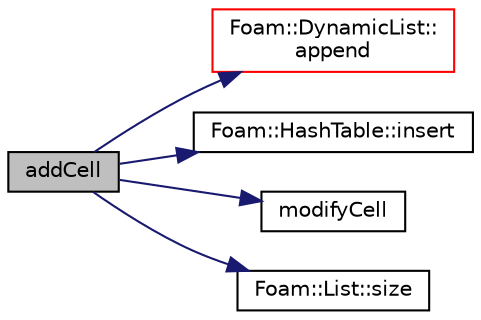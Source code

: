 digraph "addCell"
{
  bgcolor="transparent";
  edge [fontname="Helvetica",fontsize="10",labelfontname="Helvetica",labelfontsize="10"];
  node [fontname="Helvetica",fontsize="10",shape=record];
  rankdir="LR";
  Node1 [label="addCell",height=0.2,width=0.4,color="black", fillcolor="grey75", style="filled", fontcolor="black"];
  Node1 -> Node2 [color="midnightblue",fontsize="10",style="solid",fontname="Helvetica"];
  Node2 [label="Foam::DynamicList::\lappend",height=0.2,width=0.4,color="red",URL="$a00608.html#a7b67b42af715604376ad63a681dee6d8",tooltip="Append an element at the end of the list. "];
  Node1 -> Node3 [color="midnightblue",fontsize="10",style="solid",fontname="Helvetica"];
  Node3 [label="Foam::HashTable::insert",height=0.2,width=0.4,color="black",URL="$a00994.html#a5eee1e0e199ad59b9cb3916cd42156e0",tooltip="Insert a new hashedEntry. "];
  Node1 -> Node4 [color="midnightblue",fontsize="10",style="solid",fontname="Helvetica"];
  Node4 [label="modifyCell",height=0.2,width=0.4,color="black",URL="$a01976.html#a85e55f42b0b4f5d1f037e5cfc43824cf",tooltip="Modify zone of cell. "];
  Node1 -> Node5 [color="midnightblue",fontsize="10",style="solid",fontname="Helvetica"];
  Node5 [label="Foam::List::size",height=0.2,width=0.4,color="black",URL="$a01392.html#a8a5f6fa29bd4b500caf186f60245b384",tooltip="Override size to be inconsistent with allocated storage. "];
}
